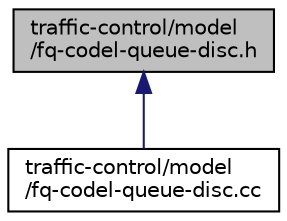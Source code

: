 digraph "traffic-control/model/fq-codel-queue-disc.h"
{
  edge [fontname="Helvetica",fontsize="10",labelfontname="Helvetica",labelfontsize="10"];
  node [fontname="Helvetica",fontsize="10",shape=record];
  Node1 [label="traffic-control/model\l/fq-codel-queue-disc.h",height=0.2,width=0.4,color="black", fillcolor="grey75", style="filled", fontcolor="black"];
  Node1 -> Node2 [dir="back",color="midnightblue",fontsize="10",style="solid"];
  Node2 [label="traffic-control/model\l/fq-codel-queue-disc.cc",height=0.2,width=0.4,color="black", fillcolor="white", style="filled",URL="$d5/d05/fq-codel-queue-disc_8cc.html"];
}
